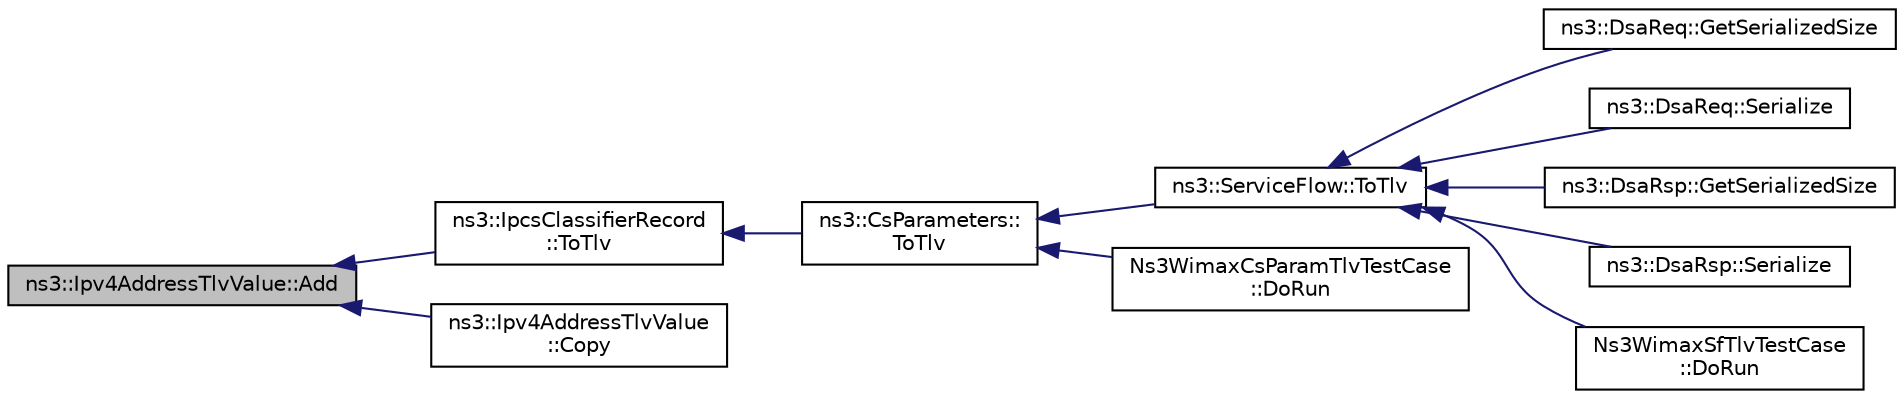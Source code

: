 digraph "ns3::Ipv4AddressTlvValue::Add"
{
  edge [fontname="Helvetica",fontsize="10",labelfontname="Helvetica",labelfontsize="10"];
  node [fontname="Helvetica",fontsize="10",shape=record];
  rankdir="LR";
  Node1 [label="ns3::Ipv4AddressTlvValue::Add",height=0.2,width=0.4,color="black", fillcolor="grey75", style="filled", fontcolor="black"];
  Node1 -> Node2 [dir="back",color="midnightblue",fontsize="10",style="solid"];
  Node2 [label="ns3::IpcsClassifierRecord\l::ToTlv",height=0.2,width=0.4,color="black", fillcolor="white", style="filled",URL="$d4/d4e/classns3_1_1IpcsClassifierRecord.html#a6ed36b66711176835375cbad80b69fdb",tooltip="Creates a TLV from this classifier. "];
  Node2 -> Node3 [dir="back",color="midnightblue",fontsize="10",style="solid"];
  Node3 [label="ns3::CsParameters::\lToTlv",height=0.2,width=0.4,color="black", fillcolor="white", style="filled",URL="$db/dfc/classns3_1_1CsParameters.html#a6626265aedf9a0e3f94baca3688f80b3",tooltip="creates a tlv from the classifier record "];
  Node3 -> Node4 [dir="back",color="midnightblue",fontsize="10",style="solid"];
  Node4 [label="ns3::ServiceFlow::ToTlv",height=0.2,width=0.4,color="black", fillcolor="white", style="filled",URL="$d7/ded/classns3_1_1ServiceFlow.html#a093dd393288e740cd63d1a8c8d871dd0",tooltip="creates a TLV from this service flow "];
  Node4 -> Node5 [dir="back",color="midnightblue",fontsize="10",style="solid"];
  Node5 [label="ns3::DsaReq::GetSerializedSize",height=0.2,width=0.4,color="black", fillcolor="white", style="filled",URL="$d9/ddb/classns3_1_1DsaReq.html#ae960f34279f0d96545cea08e9566fa54"];
  Node4 -> Node6 [dir="back",color="midnightblue",fontsize="10",style="solid"];
  Node6 [label="ns3::DsaReq::Serialize",height=0.2,width=0.4,color="black", fillcolor="white", style="filled",URL="$d9/ddb/classns3_1_1DsaReq.html#a5e5bbf11205cc44764d145d44d240c50"];
  Node4 -> Node7 [dir="back",color="midnightblue",fontsize="10",style="solid"];
  Node7 [label="ns3::DsaRsp::GetSerializedSize",height=0.2,width=0.4,color="black", fillcolor="white", style="filled",URL="$d0/d5d/classns3_1_1DsaRsp.html#a30d4c0301ba3ba58012ef8f66708fefe"];
  Node4 -> Node8 [dir="back",color="midnightblue",fontsize="10",style="solid"];
  Node8 [label="ns3::DsaRsp::Serialize",height=0.2,width=0.4,color="black", fillcolor="white", style="filled",URL="$d0/d5d/classns3_1_1DsaRsp.html#aa05a9da74aa42aab526e95f294754fca"];
  Node4 -> Node9 [dir="back",color="midnightblue",fontsize="10",style="solid"];
  Node9 [label="Ns3WimaxSfTlvTestCase\l::DoRun",height=0.2,width=0.4,color="black", fillcolor="white", style="filled",URL="$d2/d1f/classNs3WimaxSfTlvTestCase.html#a7133476eea0e8ec72406f996e5990c68",tooltip="Implementation to actually run this TestCase. "];
  Node3 -> Node10 [dir="back",color="midnightblue",fontsize="10",style="solid"];
  Node10 [label="Ns3WimaxCsParamTlvTestCase\l::DoRun",height=0.2,width=0.4,color="black", fillcolor="white", style="filled",URL="$dd/ddb/classNs3WimaxCsParamTlvTestCase.html#a787e5b86252dac18778c864535b1d4d4",tooltip="Implementation to actually run this TestCase. "];
  Node1 -> Node11 [dir="back",color="midnightblue",fontsize="10",style="solid"];
  Node11 [label="ns3::Ipv4AddressTlvValue\l::Copy",height=0.2,width=0.4,color="black", fillcolor="white", style="filled",URL="$db/d0f/classns3_1_1Ipv4AddressTlvValue.html#a252819f734a9e1765925d0147cc9ade9",tooltip="Copy function. "];
}
